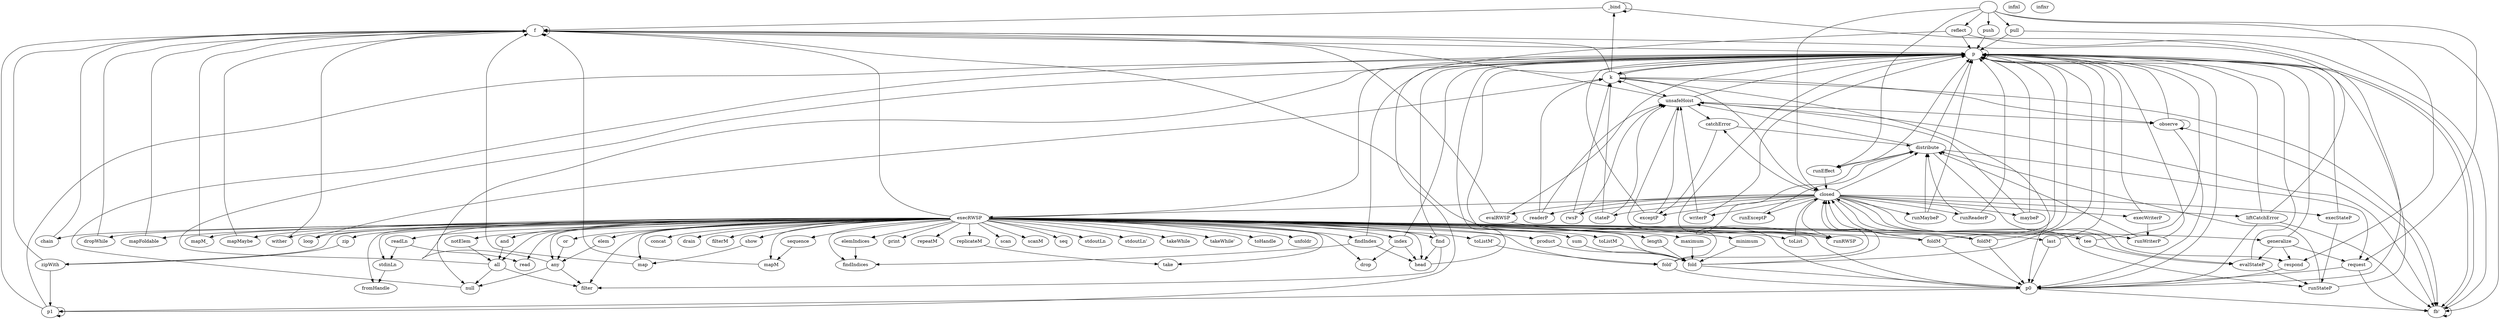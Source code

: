 strict digraph deps {
"_bind" [style=solid];
"all" [style=solid];
"and" [style=solid];
"any" [style=solid];
"catchError" [style=solid];
"chain" [style=solid];
"closed" [style=solid];
"concat" [style=solid];
"distribute" [style=solid];
"drain" [style=solid];
"drop" [style=solid];
"dropWhile" [style=solid];
"elem" [style=solid];
"elemIndices" [style=solid];
"evalRWSP" [style=solid];
"evalStateP" [style=solid];
"exceptP" [style=solid];
"execRWSP" [style=solid];
"execStateP" [style=solid];
"execWriterP" [style=solid];
"f" [style=solid];
"fb\'" [style=solid];
"filter" [style=solid];
"filterM" [style=solid];
"find" [style=solid];
"findIndex" [style=solid];
"findIndices" [style=solid];
"fold" [style=solid];
"foldM" [style=solid];
"foldM\'" [style=solid];
"fold\'" [style=solid];
"fromHandle" [style=solid];
"generalize" [style=solid];
"head" [style=solid];
"index" [style=solid];
"infixl" [style=solid];
"infixr" [style=solid];
"k" [style=solid];
"last" [style=solid];
"length" [style=solid];
"liftCatchError" [style=solid];
"loop" [style=solid];
"map" [style=solid];
"mapFoldable" [style=solid];
"mapM" [style=solid];
"mapM_" [style=solid];
"mapMaybe" [style=solid];
"maximum" [style=solid];
"maybeP" [style=solid];
"minimum" [style=solid];
"notElem" [style=solid];
"null" [style=solid];
"observe" [style=solid];
"or" [style=solid];
"p" [style=solid];
"p0" [style=solid];
"p1" [style=solid];
"print" [style=solid];
"product" [style=solid];
"pull" [style=solid];
"push" [style=solid];
"read" [style=solid];
"readLn" [style=solid];
"readerP" [style=solid];
"reflect" [style=solid];
"repeatM" [style=solid];
"replicateM" [style=solid];
"request" [style=solid];
"respond" [style=solid];
"runEffect" [style=solid];
"runExceptP" [style=solid];
"runMaybeP" [style=solid];
"runRWSP" [style=solid];
"runReaderP" [style=solid];
"runStateP" [style=solid];
"runWriterP" [style=solid];
"rwsP" [style=solid];
"scan" [style=solid];
"scanM" [style=solid];
"seq" [style=solid];
"sequence" [style=solid];
"show" [style=solid];
"stateP" [style=solid];
"stdinLn" [style=solid];
"stdoutLn" [style=solid];
"stdoutLn\'" [style=solid];
"sum" [style=solid];
"take" [style=solid];
"takeWhile" [style=solid];
"takeWhile\'" [style=solid];
"tee" [style=solid];
"toHandle" [style=solid];
"toList" [style=solid];
"toListM" [style=solid];
"toListM\'" [style=solid];
"unfoldr" [style=solid];
"unsafeHoist" [style=solid];
"wither" [style=solid];
"writerP" [style=solid];
"zip" [style=solid];
"zipWith" [style=solid];
"" -> "closed";
"" -> "pull";
"" -> "push";
"" -> "reflect";
"" -> "request";
"" -> "respond";
"" -> "runEffect";
"_bind" -> "_bind";
"_bind" -> "f";
"_bind" -> "p0";
"all" -> "filter";
"all" -> "null";
"all" -> "p";
"and" -> "all";
"any" -> "filter";
"any" -> "null";
"any" -> "p";
"catchError" -> "distribute";
"catchError" -> "exceptP";
"chain" -> "f";
"closed" -> "catchError";
"closed" -> "distribute";
"closed" -> "evalRWSP";
"closed" -> "evalStateP";
"closed" -> "exceptP";
"closed" -> "execRWSP";
"closed" -> "execStateP";
"closed" -> "execWriterP";
"closed" -> "liftCatchError";
"closed" -> "maybeP";
"closed" -> "readerP";
"closed" -> "runExceptP";
"closed" -> "runMaybeP";
"closed" -> "runRWSP";
"closed" -> "runReaderP";
"closed" -> "runStateP";
"closed" -> "runWriterP";
"closed" -> "rwsP";
"closed" -> "stateP";
"closed" -> "writerP";
"distribute" -> "p";
"distribute" -> "request";
"distribute" -> "respond";
"distribute" -> "runEffect";
"distribute" -> "unsafeHoist";
"dropWhile" -> "f";
"elem" -> "any";
"elemIndices" -> "findIndices";
"evalRWSP" -> "f";
"evalRWSP" -> "p";
"evalRWSP" -> "runRWSP";
"evalStateP" -> "p";
"evalStateP" -> "runStateP";
"exceptP" -> "p";
"exceptP" -> "unsafeHoist";
"execRWSP" -> "all";
"execRWSP" -> "and";
"execRWSP" -> "any";
"execRWSP" -> "chain";
"execRWSP" -> "concat";
"execRWSP" -> "drain";
"execRWSP" -> "drop";
"execRWSP" -> "dropWhile";
"execRWSP" -> "elem";
"execRWSP" -> "elemIndices";
"execRWSP" -> "f";
"execRWSP" -> "filter";
"execRWSP" -> "filterM";
"execRWSP" -> "find";
"execRWSP" -> "findIndex";
"execRWSP" -> "findIndices";
"execRWSP" -> "fold";
"execRWSP" -> "foldM";
"execRWSP" -> "foldM\'";
"execRWSP" -> "fold\'";
"execRWSP" -> "fromHandle";
"execRWSP" -> "generalize";
"execRWSP" -> "head";
"execRWSP" -> "index";
"execRWSP" -> "last";
"execRWSP" -> "length";
"execRWSP" -> "loop";
"execRWSP" -> "map";
"execRWSP" -> "mapFoldable";
"execRWSP" -> "mapM";
"execRWSP" -> "mapM_";
"execRWSP" -> "mapMaybe";
"execRWSP" -> "maximum";
"execRWSP" -> "minimum";
"execRWSP" -> "notElem";
"execRWSP" -> "null";
"execRWSP" -> "or";
"execRWSP" -> "p";
"execRWSP" -> "print";
"execRWSP" -> "product";
"execRWSP" -> "read";
"execRWSP" -> "readLn";
"execRWSP" -> "repeatM";
"execRWSP" -> "replicateM";
"execRWSP" -> "runRWSP";
"execRWSP" -> "scan";
"execRWSP" -> "scanM";
"execRWSP" -> "seq";
"execRWSP" -> "sequence";
"execRWSP" -> "show";
"execRWSP" -> "stdinLn";
"execRWSP" -> "stdoutLn";
"execRWSP" -> "stdoutLn\'";
"execRWSP" -> "sum";
"execRWSP" -> "take";
"execRWSP" -> "takeWhile";
"execRWSP" -> "takeWhile\'";
"execRWSP" -> "tee";
"execRWSP" -> "toHandle";
"execRWSP" -> "toList";
"execRWSP" -> "toListM";
"execRWSP" -> "toListM\'";
"execRWSP" -> "unfoldr";
"execRWSP" -> "wither";
"execRWSP" -> "zip";
"execRWSP" -> "zipWith";
"execStateP" -> "p";
"execStateP" -> "runStateP";
"execWriterP" -> "p";
"execWriterP" -> "runWriterP";
"f" -> "f";
"f" -> "p";
"fb\'" -> "fb\'";
"fb\'" -> "p";
"find" -> "filter";
"find" -> "head";
"find" -> "p";
"findIndex" -> "findIndices";
"findIndex" -> "head";
"findIndex" -> "p";
"fold" -> "closed";
"fold" -> "p";
"fold" -> "p0";
"foldM" -> "closed";
"foldM" -> "p";
"foldM" -> "p0";
"foldM\'" -> "closed";
"foldM\'" -> "p";
"foldM\'" -> "p0";
"fold\'" -> "closed";
"fold\'" -> "p";
"fold\'" -> "p0";
"generalize" -> "evalStateP";
"generalize" -> "p";
"generalize" -> "request";
"generalize" -> "respond";
"head" -> "p";
"index" -> "drop";
"index" -> "head";
"index" -> "p";
"k" -> "_bind";
"k" -> "closed";
"k" -> "f";
"k" -> "fb\'";
"k" -> "k";
"k" -> "observe";
"k" -> "p";
"k" -> "p0";
"k" -> "unsafeHoist";
"last" -> "p";
"last" -> "p0";
"length" -> "fold";
"liftCatchError" -> "f";
"liftCatchError" -> "fb\'";
"liftCatchError" -> "p";
"liftCatchError" -> "p0";
"loop" -> "k";
"map" -> "f";
"mapFoldable" -> "f";
"mapM" -> "f";
"mapM_" -> "f";
"mapMaybe" -> "f";
"maximum" -> "fold";
"maybeP" -> "p";
"maybeP" -> "unsafeHoist";
"minimum" -> "fold";
"notElem" -> "all";
"null" -> "p";
"observe" -> "fb\'";
"observe" -> "observe";
"observe" -> "p";
"observe" -> "p0";
"or" -> "any";
"p" -> "fb\'";
"p" -> "k";
"p" -> "p";
"p0" -> "f";
"p0" -> "fb\'";
"p0" -> "p";
"p0" -> "p1";
"p1" -> "f";
"p1" -> "p";
"p1" -> "p1";
"product" -> "fold";
"pull" -> "fb\'";
"pull" -> "p";
"push" -> "p";
"readLn" -> "read";
"readLn" -> "stdinLn";
"readerP" -> "k";
"readerP" -> "unsafeHoist";
"reflect" -> "fb\'";
"reflect" -> "p";
"reflect" -> "p1";
"replicateM" -> "take";
"request" -> "fb\'";
"request" -> "p0";
"respond" -> "p0";
"runEffect" -> "closed";
"runEffect" -> "p";
"runExceptP" -> "distribute";
"runMaybeP" -> "distribute";
"runMaybeP" -> "p";
"runRWSP" -> "distribute";
"runRWSP" -> "p";
"runReaderP" -> "distribute";
"runReaderP" -> "p";
"runStateP" -> "distribute";
"runStateP" -> "p";
"runWriterP" -> "distribute";
"runWriterP" -> "p";
"rwsP" -> "k";
"rwsP" -> "unsafeHoist";
"sequence" -> "mapM";
"show" -> "map";
"stateP" -> "k";
"stateP" -> "unsafeHoist";
"stdinLn" -> "fromHandle";
"sum" -> "fold";
"tee" -> "closed";
"tee" -> "evalStateP";
"tee" -> "p";
"toList" -> "closed";
"toListM" -> "fold";
"toListM\'" -> "fold\'";
"unsafeHoist" -> "catchError";
"unsafeHoist" -> "f";
"unsafeHoist" -> "fb\'";
"unsafeHoist" -> "observe";
"unsafeHoist" -> "p";
"unsafeHoist" -> "p0";
"wither" -> "f";
"writerP" -> "p";
"writerP" -> "unsafeHoist";
"zip" -> "zipWith";
"zipWith" -> "f";
"zipWith" -> "p1";
}
